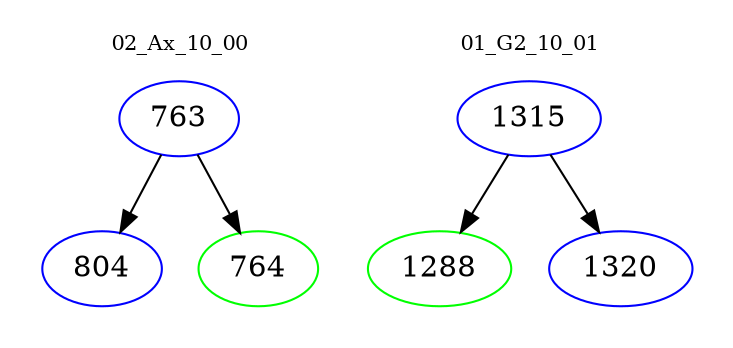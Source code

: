 digraph{
subgraph cluster_0 {
color = white
label = "02_Ax_10_00";
fontsize=10;
T0_763 [label="763", color="blue"]
T0_763 -> T0_804 [color="black"]
T0_804 [label="804", color="blue"]
T0_763 -> T0_764 [color="black"]
T0_764 [label="764", color="green"]
}
subgraph cluster_1 {
color = white
label = "01_G2_10_01";
fontsize=10;
T1_1315 [label="1315", color="blue"]
T1_1315 -> T1_1288 [color="black"]
T1_1288 [label="1288", color="green"]
T1_1315 -> T1_1320 [color="black"]
T1_1320 [label="1320", color="blue"]
}
}
